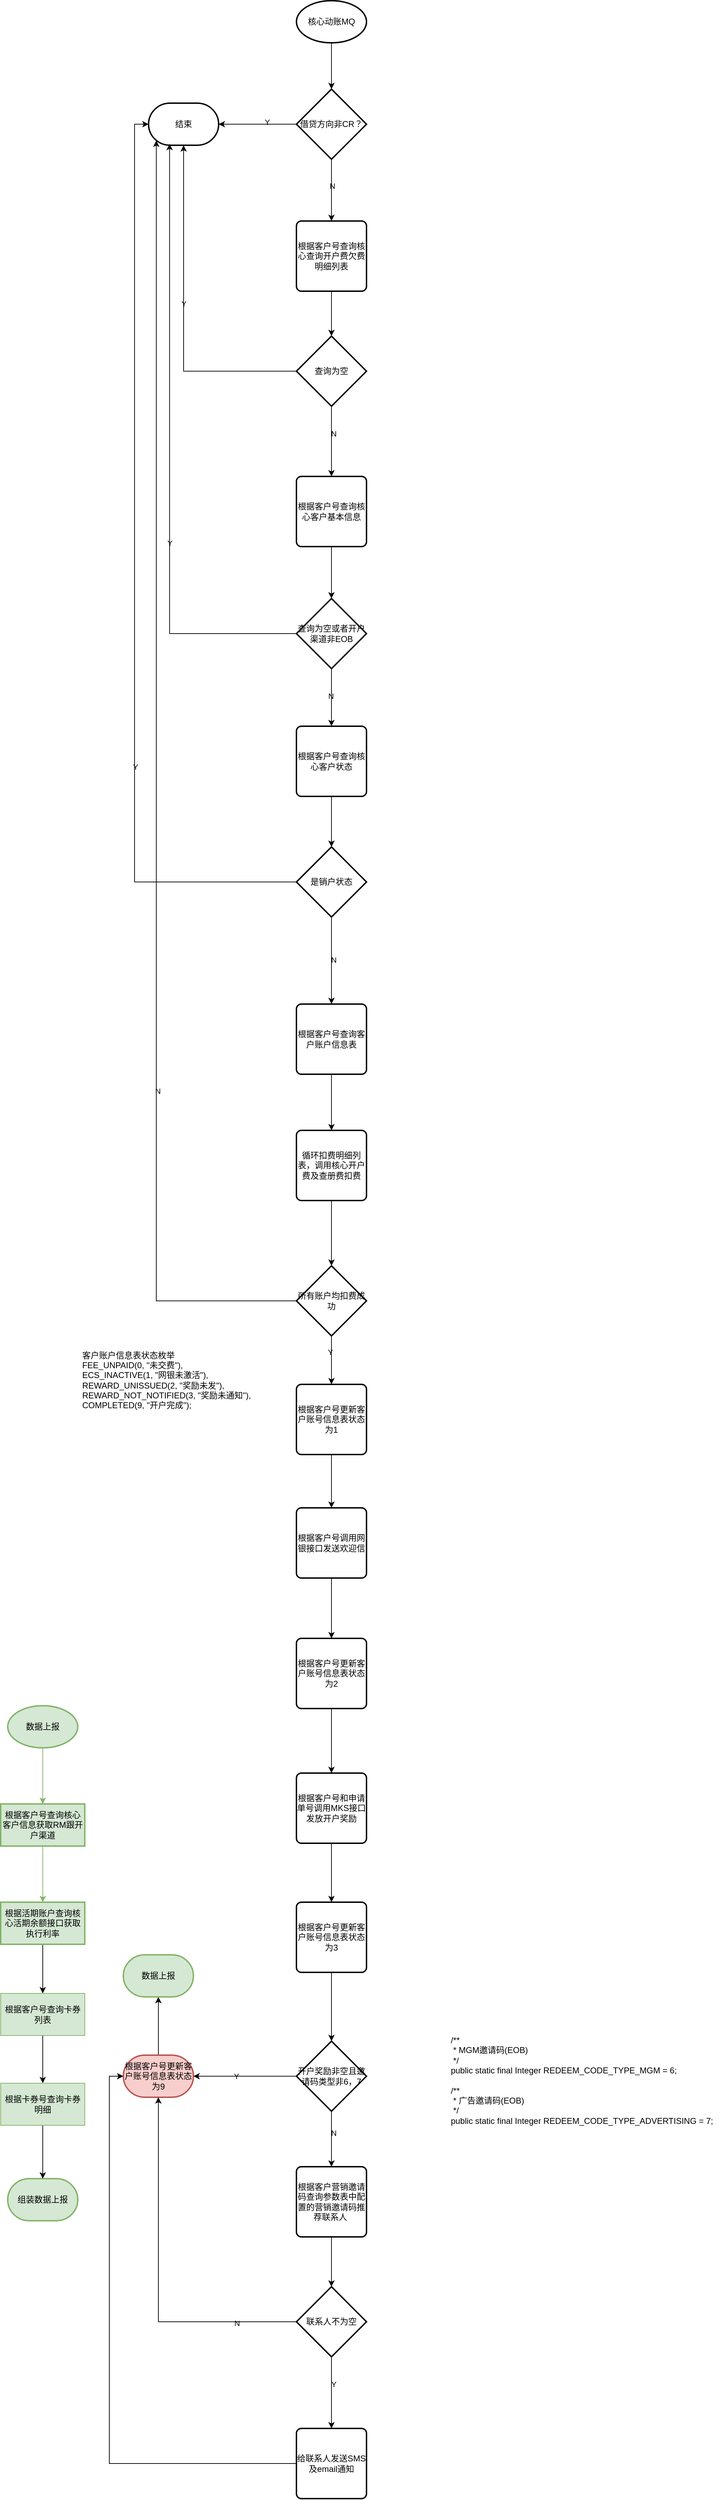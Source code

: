 <mxfile version="24.7.6">
  <diagram name="Page-1" id="G6Fa5eHBTJbQEx8plgCm">
    <mxGraphModel dx="2234" dy="1138" grid="0" gridSize="10" guides="1" tooltips="1" connect="1" arrows="1" fold="1" page="0" pageScale="1" pageWidth="827" pageHeight="1169" math="0" shadow="0">
      <root>
        <mxCell id="0" />
        <mxCell id="1" parent="0" />
        <mxCell id="7yZGR6YTy9lkh_QmW3TC-5" style="edgeStyle=orthogonalEdgeStyle;rounded=0;orthogonalLoop=1;jettySize=auto;html=1;exitX=0.5;exitY=1;exitDx=0;exitDy=0;exitPerimeter=0;fontColor=default;labelBackgroundColor=none;" parent="1" source="7yZGR6YTy9lkh_QmW3TC-1" target="7yZGR6YTy9lkh_QmW3TC-4" edge="1">
          <mxGeometry relative="1" as="geometry" />
        </mxCell>
        <mxCell id="7yZGR6YTy9lkh_QmW3TC-1" value="核心动账MQ" style="strokeWidth=2;html=1;shape=mxgraph.flowchart.start_1;whiteSpace=wrap;labelBackgroundColor=none;" parent="1" vertex="1">
          <mxGeometry x="-133" y="-107" width="100" height="60" as="geometry" />
        </mxCell>
        <mxCell id="7yZGR6YTy9lkh_QmW3TC-11" style="edgeStyle=orthogonalEdgeStyle;rounded=0;orthogonalLoop=1;jettySize=auto;html=1;exitX=0.5;exitY=1;exitDx=0;exitDy=0;exitPerimeter=0;fontColor=default;labelBackgroundColor=none;" parent="1" source="7yZGR6YTy9lkh_QmW3TC-4" target="7yZGR6YTy9lkh_QmW3TC-10" edge="1">
          <mxGeometry relative="1" as="geometry" />
        </mxCell>
        <mxCell id="7yZGR6YTy9lkh_QmW3TC-12" value="N" style="edgeLabel;html=1;align=center;verticalAlign=middle;resizable=0;points=[];labelBackgroundColor=none;" parent="7yZGR6YTy9lkh_QmW3TC-11" vertex="1" connectable="0">
          <mxGeometry x="-0.136" y="1" relative="1" as="geometry">
            <mxPoint as="offset" />
          </mxGeometry>
        </mxCell>
        <mxCell id="7yZGR6YTy9lkh_QmW3TC-4" value="借贷方向非CR？" style="strokeWidth=2;html=1;shape=mxgraph.flowchart.decision;whiteSpace=wrap;labelBackgroundColor=none;" parent="1" vertex="1">
          <mxGeometry x="-133" y="19" width="100" height="100" as="geometry" />
        </mxCell>
        <mxCell id="7yZGR6YTy9lkh_QmW3TC-6" value="结束" style="strokeWidth=2;html=1;shape=mxgraph.flowchart.terminator;whiteSpace=wrap;labelBackgroundColor=none;" parent="1" vertex="1">
          <mxGeometry x="-344" y="39" width="100" height="60" as="geometry" />
        </mxCell>
        <mxCell id="7yZGR6YTy9lkh_QmW3TC-7" style="edgeStyle=orthogonalEdgeStyle;rounded=0;orthogonalLoop=1;jettySize=auto;html=1;exitX=0;exitY=0.5;exitDx=0;exitDy=0;exitPerimeter=0;entryX=1;entryY=0.5;entryDx=0;entryDy=0;entryPerimeter=0;fontColor=default;labelBackgroundColor=none;" parent="1" source="7yZGR6YTy9lkh_QmW3TC-4" target="7yZGR6YTy9lkh_QmW3TC-6" edge="1">
          <mxGeometry relative="1" as="geometry" />
        </mxCell>
        <mxCell id="7yZGR6YTy9lkh_QmW3TC-8" value="Y" style="edgeLabel;html=1;align=center;verticalAlign=middle;resizable=0;points=[];labelBackgroundColor=none;" parent="7yZGR6YTy9lkh_QmW3TC-7" vertex="1" connectable="0">
          <mxGeometry x="-0.243" y="-3" relative="1" as="geometry">
            <mxPoint as="offset" />
          </mxGeometry>
        </mxCell>
        <mxCell id="7yZGR6YTy9lkh_QmW3TC-15" style="edgeStyle=orthogonalEdgeStyle;rounded=0;orthogonalLoop=1;jettySize=auto;html=1;exitX=0.5;exitY=1;exitDx=0;exitDy=0;labelBackgroundColor=none;fontColor=default;" parent="1" source="7yZGR6YTy9lkh_QmW3TC-10" target="7yZGR6YTy9lkh_QmW3TC-14" edge="1">
          <mxGeometry relative="1" as="geometry" />
        </mxCell>
        <mxCell id="7yZGR6YTy9lkh_QmW3TC-10" value="根据客户号查询核心查询开户费欠费明细列表" style="rounded=1;whiteSpace=wrap;html=1;absoluteArcSize=1;arcSize=14;strokeWidth=2;labelBackgroundColor=none;" parent="1" vertex="1">
          <mxGeometry x="-133" y="207" width="100" height="100" as="geometry" />
        </mxCell>
        <mxCell id="7yZGR6YTy9lkh_QmW3TC-19" style="edgeStyle=orthogonalEdgeStyle;rounded=0;orthogonalLoop=1;jettySize=auto;html=1;exitX=0.5;exitY=1;exitDx=0;exitDy=0;exitPerimeter=0;labelBackgroundColor=none;fontColor=default;" parent="1" source="7yZGR6YTy9lkh_QmW3TC-14" target="7yZGR6YTy9lkh_QmW3TC-18" edge="1">
          <mxGeometry relative="1" as="geometry" />
        </mxCell>
        <mxCell id="7yZGR6YTy9lkh_QmW3TC-20" value="N" style="edgeLabel;html=1;align=center;verticalAlign=middle;resizable=0;points=[];labelBackgroundColor=none;" parent="7yZGR6YTy9lkh_QmW3TC-19" vertex="1" connectable="0">
          <mxGeometry x="-0.22" y="3" relative="1" as="geometry">
            <mxPoint as="offset" />
          </mxGeometry>
        </mxCell>
        <mxCell id="7yZGR6YTy9lkh_QmW3TC-14" value="查询为空" style="strokeWidth=2;html=1;shape=mxgraph.flowchart.decision;whiteSpace=wrap;labelBackgroundColor=none;" parent="1" vertex="1">
          <mxGeometry x="-133" y="371" width="100" height="100" as="geometry" />
        </mxCell>
        <mxCell id="7yZGR6YTy9lkh_QmW3TC-16" style="edgeStyle=orthogonalEdgeStyle;rounded=0;orthogonalLoop=1;jettySize=auto;html=1;exitX=0;exitY=0.5;exitDx=0;exitDy=0;exitPerimeter=0;entryX=0.5;entryY=1;entryDx=0;entryDy=0;entryPerimeter=0;labelBackgroundColor=none;fontColor=default;" parent="1" source="7yZGR6YTy9lkh_QmW3TC-14" target="7yZGR6YTy9lkh_QmW3TC-6" edge="1">
          <mxGeometry relative="1" as="geometry" />
        </mxCell>
        <mxCell id="7yZGR6YTy9lkh_QmW3TC-17" value="Y" style="edgeLabel;html=1;align=center;verticalAlign=middle;resizable=0;points=[];labelBackgroundColor=none;" parent="7yZGR6YTy9lkh_QmW3TC-16" vertex="1" connectable="0">
          <mxGeometry x="0.064" relative="1" as="geometry">
            <mxPoint as="offset" />
          </mxGeometry>
        </mxCell>
        <mxCell id="7yZGR6YTy9lkh_QmW3TC-22" style="edgeStyle=orthogonalEdgeStyle;rounded=0;orthogonalLoop=1;jettySize=auto;html=1;exitX=0.5;exitY=1;exitDx=0;exitDy=0;labelBackgroundColor=none;fontColor=default;" parent="1" source="7yZGR6YTy9lkh_QmW3TC-18" target="7yZGR6YTy9lkh_QmW3TC-21" edge="1">
          <mxGeometry relative="1" as="geometry" />
        </mxCell>
        <mxCell id="7yZGR6YTy9lkh_QmW3TC-18" value="根据客户号查询核心客户基本信息" style="rounded=1;whiteSpace=wrap;html=1;absoluteArcSize=1;arcSize=14;strokeWidth=2;labelBackgroundColor=none;" parent="1" vertex="1">
          <mxGeometry x="-133" y="571" width="100" height="100" as="geometry" />
        </mxCell>
        <mxCell id="7yZGR6YTy9lkh_QmW3TC-27" style="edgeStyle=orthogonalEdgeStyle;rounded=0;orthogonalLoop=1;jettySize=auto;html=1;exitX=0.5;exitY=1;exitDx=0;exitDy=0;exitPerimeter=0;labelBackgroundColor=none;fontColor=default;" parent="1" source="7yZGR6YTy9lkh_QmW3TC-21" target="7yZGR6YTy9lkh_QmW3TC-26" edge="1">
          <mxGeometry relative="1" as="geometry" />
        </mxCell>
        <mxCell id="7yZGR6YTy9lkh_QmW3TC-32" value="N" style="edgeLabel;html=1;align=center;verticalAlign=middle;resizable=0;points=[];labelBackgroundColor=none;" parent="7yZGR6YTy9lkh_QmW3TC-27" vertex="1" connectable="0">
          <mxGeometry x="-0.049" y="-1" relative="1" as="geometry">
            <mxPoint as="offset" />
          </mxGeometry>
        </mxCell>
        <mxCell id="7yZGR6YTy9lkh_QmW3TC-21" value="查询为空或者开户渠道非EOB" style="strokeWidth=2;html=1;shape=mxgraph.flowchart.decision;whiteSpace=wrap;labelBackgroundColor=none;" parent="1" vertex="1">
          <mxGeometry x="-133" y="745" width="100" height="100" as="geometry" />
        </mxCell>
        <mxCell id="7yZGR6YTy9lkh_QmW3TC-29" style="edgeStyle=orthogonalEdgeStyle;rounded=0;orthogonalLoop=1;jettySize=auto;html=1;exitX=0.5;exitY=1;exitDx=0;exitDy=0;labelBackgroundColor=none;fontColor=default;" parent="1" source="7yZGR6YTy9lkh_QmW3TC-26" target="7yZGR6YTy9lkh_QmW3TC-28" edge="1">
          <mxGeometry relative="1" as="geometry" />
        </mxCell>
        <mxCell id="7yZGR6YTy9lkh_QmW3TC-26" value="根据客户号查询核心客户状态" style="rounded=1;whiteSpace=wrap;html=1;absoluteArcSize=1;arcSize=14;strokeWidth=2;labelBackgroundColor=none;" parent="1" vertex="1">
          <mxGeometry x="-133" y="927" width="100" height="100" as="geometry" />
        </mxCell>
        <mxCell id="7yZGR6YTy9lkh_QmW3TC-41" style="edgeStyle=orthogonalEdgeStyle;rounded=0;orthogonalLoop=1;jettySize=auto;html=1;exitX=0.5;exitY=1;exitDx=0;exitDy=0;exitPerimeter=0;labelBackgroundColor=none;fontColor=default;" parent="1" source="7yZGR6YTy9lkh_QmW3TC-28" target="7yZGR6YTy9lkh_QmW3TC-40" edge="1">
          <mxGeometry relative="1" as="geometry" />
        </mxCell>
        <mxCell id="7yZGR6YTy9lkh_QmW3TC-42" value="N" style="edgeLabel;html=1;align=center;verticalAlign=middle;resizable=0;points=[];labelBackgroundColor=none;" parent="7yZGR6YTy9lkh_QmW3TC-41" vertex="1" connectable="0">
          <mxGeometry x="-0.016" y="3" relative="1" as="geometry">
            <mxPoint as="offset" />
          </mxGeometry>
        </mxCell>
        <mxCell id="7yZGR6YTy9lkh_QmW3TC-28" value="是销户状态" style="strokeWidth=2;html=1;shape=mxgraph.flowchart.decision;whiteSpace=wrap;labelBackgroundColor=none;" parent="1" vertex="1">
          <mxGeometry x="-133" y="1099" width="100" height="100" as="geometry" />
        </mxCell>
        <mxCell id="7yZGR6YTy9lkh_QmW3TC-30" style="edgeStyle=orthogonalEdgeStyle;rounded=0;orthogonalLoop=1;jettySize=auto;html=1;exitX=0;exitY=0.5;exitDx=0;exitDy=0;exitPerimeter=0;entryX=0;entryY=0.5;entryDx=0;entryDy=0;entryPerimeter=0;labelBackgroundColor=none;fontColor=default;" parent="1" source="7yZGR6YTy9lkh_QmW3TC-28" target="7yZGR6YTy9lkh_QmW3TC-6" edge="1">
          <mxGeometry relative="1" as="geometry" />
        </mxCell>
        <mxCell id="7yZGR6YTy9lkh_QmW3TC-31" value="Y" style="edgeLabel;html=1;align=center;verticalAlign=middle;resizable=0;points=[];labelBackgroundColor=none;" parent="7yZGR6YTy9lkh_QmW3TC-30" vertex="1" connectable="0">
          <mxGeometry x="-0.406" y="-1" relative="1" as="geometry">
            <mxPoint as="offset" />
          </mxGeometry>
        </mxCell>
        <mxCell id="7yZGR6YTy9lkh_QmW3TC-44" value="" style="edgeStyle=orthogonalEdgeStyle;rounded=0;orthogonalLoop=1;jettySize=auto;html=1;labelBackgroundColor=none;fontColor=default;" parent="1" source="7yZGR6YTy9lkh_QmW3TC-40" target="7yZGR6YTy9lkh_QmW3TC-43" edge="1">
          <mxGeometry relative="1" as="geometry" />
        </mxCell>
        <mxCell id="7yZGR6YTy9lkh_QmW3TC-40" value="根据客户号查询客户账户信息表" style="rounded=1;whiteSpace=wrap;html=1;absoluteArcSize=1;arcSize=14;strokeWidth=2;labelBackgroundColor=none;" parent="1" vertex="1">
          <mxGeometry x="-133" y="1323" width="100" height="100" as="geometry" />
        </mxCell>
        <mxCell id="7yZGR6YTy9lkh_QmW3TC-43" value="循环扣费明细列表，调用核心开户费及查册费扣费" style="rounded=1;whiteSpace=wrap;html=1;absoluteArcSize=1;arcSize=14;strokeWidth=2;labelBackgroundColor=none;" parent="1" vertex="1">
          <mxGeometry x="-133" y="1503" width="100" height="100" as="geometry" />
        </mxCell>
        <mxCell id="7yZGR6YTy9lkh_QmW3TC-50" style="edgeStyle=orthogonalEdgeStyle;rounded=0;orthogonalLoop=1;jettySize=auto;html=1;exitX=0.5;exitY=1;exitDx=0;exitDy=0;exitPerimeter=0;labelBackgroundColor=none;fontColor=default;" parent="1" source="7yZGR6YTy9lkh_QmW3TC-47" target="7yZGR6YTy9lkh_QmW3TC-49" edge="1">
          <mxGeometry relative="1" as="geometry" />
        </mxCell>
        <mxCell id="7yZGR6YTy9lkh_QmW3TC-51" value="Y" style="edgeLabel;html=1;align=center;verticalAlign=middle;resizable=0;points=[];labelBackgroundColor=none;" parent="7yZGR6YTy9lkh_QmW3TC-50" vertex="1" connectable="0">
          <mxGeometry x="-0.333" y="-2" relative="1" as="geometry">
            <mxPoint as="offset" />
          </mxGeometry>
        </mxCell>
        <mxCell id="7yZGR6YTy9lkh_QmW3TC-47" value="所有账户均扣费成功" style="strokeWidth=2;html=1;shape=mxgraph.flowchart.decision;whiteSpace=wrap;labelBackgroundColor=none;" parent="1" vertex="1">
          <mxGeometry x="-133" y="1696" width="100" height="100" as="geometry" />
        </mxCell>
        <mxCell id="7yZGR6YTy9lkh_QmW3TC-48" style="edgeStyle=orthogonalEdgeStyle;rounded=0;orthogonalLoop=1;jettySize=auto;html=1;exitX=0.5;exitY=1;exitDx=0;exitDy=0;entryX=0.5;entryY=0;entryDx=0;entryDy=0;entryPerimeter=0;labelBackgroundColor=none;fontColor=default;" parent="1" source="7yZGR6YTy9lkh_QmW3TC-43" target="7yZGR6YTy9lkh_QmW3TC-47" edge="1">
          <mxGeometry relative="1" as="geometry" />
        </mxCell>
        <mxCell id="7yZGR6YTy9lkh_QmW3TC-59" style="edgeStyle=orthogonalEdgeStyle;rounded=0;orthogonalLoop=1;jettySize=auto;html=1;exitX=0.5;exitY=1;exitDx=0;exitDy=0;labelBackgroundColor=none;fontColor=default;" parent="1" source="7yZGR6YTy9lkh_QmW3TC-49" target="7yZGR6YTy9lkh_QmW3TC-58" edge="1">
          <mxGeometry relative="1" as="geometry" />
        </mxCell>
        <mxCell id="7yZGR6YTy9lkh_QmW3TC-49" value="根据客户号更新客户账号信息表状态为1" style="rounded=1;whiteSpace=wrap;html=1;absoluteArcSize=1;arcSize=14;strokeWidth=2;labelBackgroundColor=none;" parent="1" vertex="1">
          <mxGeometry x="-133" y="1865" width="100" height="100" as="geometry" />
        </mxCell>
        <mxCell id="7yZGR6YTy9lkh_QmW3TC-53" style="edgeStyle=orthogonalEdgeStyle;rounded=0;orthogonalLoop=1;jettySize=auto;html=1;exitX=0;exitY=0.5;exitDx=0;exitDy=0;exitPerimeter=0;entryX=0.11;entryY=0.89;entryDx=0;entryDy=0;entryPerimeter=0;labelBackgroundColor=none;fontColor=default;" parent="1" source="7yZGR6YTy9lkh_QmW3TC-47" target="7yZGR6YTy9lkh_QmW3TC-6" edge="1">
          <mxGeometry relative="1" as="geometry" />
        </mxCell>
        <mxCell id="7yZGR6YTy9lkh_QmW3TC-54" value="N" style="edgeLabel;html=1;align=center;verticalAlign=middle;resizable=0;points=[];labelBackgroundColor=none;" parent="7yZGR6YTy9lkh_QmW3TC-53" vertex="1" connectable="0">
          <mxGeometry x="-0.461" y="-2" relative="1" as="geometry">
            <mxPoint as="offset" />
          </mxGeometry>
        </mxCell>
        <mxCell id="7yZGR6YTy9lkh_QmW3TC-56" value="&lt;div&gt;&lt;br&gt;&lt;/div&gt;&amp;nbsp; &amp;nbsp; 客户账户信息表状态枚举&lt;div style=&quot;&quot;&gt;&amp;nbsp; &amp;nbsp; FEE_UNPAID(0, &quot;未交费&quot;),&lt;/div&gt;&lt;div&gt;&amp;nbsp; &amp;nbsp; ECS_INACTIVE(1, &quot;网银未激活&quot;),&lt;/div&gt;&lt;div&gt;&amp;nbsp; &amp;nbsp; REWARD_UNISSUED(2, &quot;奖励未发&quot;),&lt;/div&gt;&lt;div&gt;&amp;nbsp; &amp;nbsp; REWARD_NOT_NOTIFIED(3, &quot;奖励未通知&quot;),&lt;/div&gt;&lt;div&gt;&amp;nbsp; &amp;nbsp; COMPLETED(9, &quot;开户完成&quot;);&lt;/div&gt;" style="text;html=1;align=left;verticalAlign=middle;whiteSpace=wrap;rounded=0;labelBackgroundColor=none;" parent="1" vertex="1">
          <mxGeometry x="-454" y="1787" width="278" height="129" as="geometry" />
        </mxCell>
        <mxCell id="7yZGR6YTy9lkh_QmW3TC-61" style="edgeStyle=orthogonalEdgeStyle;rounded=0;orthogonalLoop=1;jettySize=auto;html=1;exitX=0.5;exitY=1;exitDx=0;exitDy=0;labelBackgroundColor=none;fontColor=default;" parent="1" source="7yZGR6YTy9lkh_QmW3TC-58" target="7yZGR6YTy9lkh_QmW3TC-60" edge="1">
          <mxGeometry relative="1" as="geometry" />
        </mxCell>
        <mxCell id="7yZGR6YTy9lkh_QmW3TC-58" value="根据客户号调用网银接口发送欢迎信" style="rounded=1;whiteSpace=wrap;html=1;absoluteArcSize=1;arcSize=14;strokeWidth=2;labelBackgroundColor=none;" parent="1" vertex="1">
          <mxGeometry x="-133" y="2041" width="100" height="100" as="geometry" />
        </mxCell>
        <mxCell id="7yZGR6YTy9lkh_QmW3TC-63" style="edgeStyle=orthogonalEdgeStyle;rounded=0;orthogonalLoop=1;jettySize=auto;html=1;exitX=0.5;exitY=1;exitDx=0;exitDy=0;entryX=0.5;entryY=0;entryDx=0;entryDy=0;labelBackgroundColor=none;fontColor=default;" parent="1" source="7yZGR6YTy9lkh_QmW3TC-60" target="7yZGR6YTy9lkh_QmW3TC-62" edge="1">
          <mxGeometry relative="1" as="geometry" />
        </mxCell>
        <mxCell id="7yZGR6YTy9lkh_QmW3TC-60" value="根据客户号更新客户账号信息表状态为2" style="rounded=1;whiteSpace=wrap;html=1;absoluteArcSize=1;arcSize=14;strokeWidth=2;labelBackgroundColor=none;" parent="1" vertex="1">
          <mxGeometry x="-133" y="2227" width="100" height="100" as="geometry" />
        </mxCell>
        <mxCell id="7yZGR6YTy9lkh_QmW3TC-66" style="edgeStyle=orthogonalEdgeStyle;rounded=0;orthogonalLoop=1;jettySize=auto;html=1;exitX=0.5;exitY=1;exitDx=0;exitDy=0;entryX=0.5;entryY=0;entryDx=0;entryDy=0;labelBackgroundColor=none;fontColor=default;" parent="1" source="7yZGR6YTy9lkh_QmW3TC-62" target="7yZGR6YTy9lkh_QmW3TC-65" edge="1">
          <mxGeometry relative="1" as="geometry" />
        </mxCell>
        <mxCell id="7yZGR6YTy9lkh_QmW3TC-62" value="根据客户号和申请单号调用MKS接口发放开户奖励" style="rounded=1;whiteSpace=wrap;html=1;absoluteArcSize=1;arcSize=14;strokeWidth=2;labelBackgroundColor=none;" parent="1" vertex="1">
          <mxGeometry x="-133" y="2419" width="100" height="100" as="geometry" />
        </mxCell>
        <mxCell id="7yZGR6YTy9lkh_QmW3TC-69" style="edgeStyle=orthogonalEdgeStyle;rounded=0;orthogonalLoop=1;jettySize=auto;html=1;exitX=0.5;exitY=1;exitDx=0;exitDy=0;labelBackgroundColor=none;fontColor=default;" parent="1" source="7yZGR6YTy9lkh_QmW3TC-65" target="7yZGR6YTy9lkh_QmW3TC-68" edge="1">
          <mxGeometry relative="1" as="geometry" />
        </mxCell>
        <mxCell id="7yZGR6YTy9lkh_QmW3TC-65" value="根据客户号更新客户账号信息表状态为3" style="rounded=1;whiteSpace=wrap;html=1;absoluteArcSize=1;arcSize=14;strokeWidth=2;labelBackgroundColor=none;" parent="1" vertex="1">
          <mxGeometry x="-133" y="2603" width="100" height="100" as="geometry" />
        </mxCell>
        <mxCell id="7yZGR6YTy9lkh_QmW3TC-71" style="edgeStyle=orthogonalEdgeStyle;rounded=0;orthogonalLoop=1;jettySize=auto;html=1;exitX=0;exitY=0.5;exitDx=0;exitDy=0;exitPerimeter=0;labelBackgroundColor=none;fontColor=default;" parent="1" source="7yZGR6YTy9lkh_QmW3TC-68" target="7yZGR6YTy9lkh_QmW3TC-70" edge="1">
          <mxGeometry relative="1" as="geometry" />
        </mxCell>
        <mxCell id="7yZGR6YTy9lkh_QmW3TC-72" value="Y" style="edgeLabel;html=1;align=center;verticalAlign=middle;resizable=0;points=[];labelBackgroundColor=none;" parent="7yZGR6YTy9lkh_QmW3TC-71" vertex="1" connectable="0">
          <mxGeometry x="0.17" relative="1" as="geometry">
            <mxPoint as="offset" />
          </mxGeometry>
        </mxCell>
        <mxCell id="7yZGR6YTy9lkh_QmW3TC-74" style="edgeStyle=orthogonalEdgeStyle;rounded=0;orthogonalLoop=1;jettySize=auto;html=1;exitX=0.5;exitY=1;exitDx=0;exitDy=0;exitPerimeter=0;labelBackgroundColor=none;fontColor=default;" parent="1" source="7yZGR6YTy9lkh_QmW3TC-68" target="7yZGR6YTy9lkh_QmW3TC-73" edge="1">
          <mxGeometry relative="1" as="geometry" />
        </mxCell>
        <mxCell id="7yZGR6YTy9lkh_QmW3TC-88" value="N" style="edgeLabel;html=1;align=center;verticalAlign=middle;resizable=0;points=[];labelBackgroundColor=none;" parent="7yZGR6YTy9lkh_QmW3TC-74" vertex="1" connectable="0">
          <mxGeometry x="-0.215" y="3" relative="1" as="geometry">
            <mxPoint as="offset" />
          </mxGeometry>
        </mxCell>
        <mxCell id="7yZGR6YTy9lkh_QmW3TC-68" value="开户奖励非空且邀请码类型非6，7" style="strokeWidth=2;html=1;shape=mxgraph.flowchart.decision;whiteSpace=wrap;labelBackgroundColor=none;" parent="1" vertex="1">
          <mxGeometry x="-133" y="2801" width="100" height="100" as="geometry" />
        </mxCell>
        <mxCell id="lp0c0494INYD645WTaB0-22" style="edgeStyle=orthogonalEdgeStyle;rounded=0;orthogonalLoop=1;jettySize=auto;html=1;exitX=0.5;exitY=0;exitDx=0;exitDy=0;exitPerimeter=0;" parent="1" source="7yZGR6YTy9lkh_QmW3TC-70" target="lp0c0494INYD645WTaB0-20" edge="1">
          <mxGeometry relative="1" as="geometry" />
        </mxCell>
        <mxCell id="7yZGR6YTy9lkh_QmW3TC-70" value="根据客户号更新客户账号信息表状态为9" style="strokeWidth=2;html=1;shape=mxgraph.flowchart.terminator;whiteSpace=wrap;labelBackgroundColor=none;fillColor=#f8cecc;strokeColor=#b85450;" parent="1" vertex="1">
          <mxGeometry x="-380" y="2821" width="100" height="60" as="geometry" />
        </mxCell>
        <mxCell id="7yZGR6YTy9lkh_QmW3TC-79" style="edgeStyle=orthogonalEdgeStyle;rounded=0;orthogonalLoop=1;jettySize=auto;html=1;exitX=0.5;exitY=1;exitDx=0;exitDy=0;labelBackgroundColor=none;fontColor=default;" parent="1" source="7yZGR6YTy9lkh_QmW3TC-73" target="7yZGR6YTy9lkh_QmW3TC-76" edge="1">
          <mxGeometry relative="1" as="geometry" />
        </mxCell>
        <mxCell id="7yZGR6YTy9lkh_QmW3TC-73" value="根据客户营销邀请码查询参数表中配置的营销邀请码推荐联系人&amp;nbsp;" style="rounded=1;whiteSpace=wrap;html=1;absoluteArcSize=1;arcSize=14;strokeWidth=2;labelBackgroundColor=none;" parent="1" vertex="1">
          <mxGeometry x="-133" y="2980" width="100" height="100" as="geometry" />
        </mxCell>
        <mxCell id="7yZGR6YTy9lkh_QmW3TC-80" style="edgeStyle=orthogonalEdgeStyle;rounded=0;orthogonalLoop=1;jettySize=auto;html=1;exitX=0;exitY=0.5;exitDx=0;exitDy=0;exitPerimeter=0;labelBackgroundColor=none;fontColor=default;" parent="1" source="7yZGR6YTy9lkh_QmW3TC-76" target="7yZGR6YTy9lkh_QmW3TC-70" edge="1">
          <mxGeometry relative="1" as="geometry" />
        </mxCell>
        <mxCell id="7yZGR6YTy9lkh_QmW3TC-81" value="N" style="edgeLabel;html=1;align=center;verticalAlign=middle;resizable=0;points=[];labelBackgroundColor=none;" parent="7yZGR6YTy9lkh_QmW3TC-80" vertex="1" connectable="0">
          <mxGeometry x="-0.671" y="2" relative="1" as="geometry">
            <mxPoint as="offset" />
          </mxGeometry>
        </mxCell>
        <mxCell id="7yZGR6YTy9lkh_QmW3TC-83" style="edgeStyle=orthogonalEdgeStyle;rounded=0;orthogonalLoop=1;jettySize=auto;html=1;exitX=0.5;exitY=1;exitDx=0;exitDy=0;exitPerimeter=0;labelBackgroundColor=none;fontColor=default;" parent="1" source="7yZGR6YTy9lkh_QmW3TC-76" target="7yZGR6YTy9lkh_QmW3TC-82" edge="1">
          <mxGeometry relative="1" as="geometry" />
        </mxCell>
        <mxCell id="7yZGR6YTy9lkh_QmW3TC-84" value="Y" style="edgeLabel;html=1;align=center;verticalAlign=middle;resizable=0;points=[];labelBackgroundColor=none;" parent="7yZGR6YTy9lkh_QmW3TC-83" vertex="1" connectable="0">
          <mxGeometry x="-0.235" y="3" relative="1" as="geometry">
            <mxPoint as="offset" />
          </mxGeometry>
        </mxCell>
        <mxCell id="7yZGR6YTy9lkh_QmW3TC-76" value="联系人不为空" style="strokeWidth=2;html=1;shape=mxgraph.flowchart.decision;whiteSpace=wrap;labelBackgroundColor=none;" parent="1" vertex="1">
          <mxGeometry x="-133" y="3151" width="100" height="100" as="geometry" />
        </mxCell>
        <mxCell id="7yZGR6YTy9lkh_QmW3TC-82" value="给联系人发送SMS及email通知" style="rounded=1;whiteSpace=wrap;html=1;absoluteArcSize=1;arcSize=14;strokeWidth=2;labelBackgroundColor=none;" parent="1" vertex="1">
          <mxGeometry x="-133" y="3353" width="100" height="100" as="geometry" />
        </mxCell>
        <mxCell id="7yZGR6YTy9lkh_QmW3TC-85" style="edgeStyle=orthogonalEdgeStyle;rounded=0;orthogonalLoop=1;jettySize=auto;html=1;exitX=0;exitY=0.5;exitDx=0;exitDy=0;entryX=0;entryY=0.5;entryDx=0;entryDy=0;entryPerimeter=0;labelBackgroundColor=none;fontColor=default;" parent="1" source="7yZGR6YTy9lkh_QmW3TC-82" target="7yZGR6YTy9lkh_QmW3TC-70" edge="1">
          <mxGeometry relative="1" as="geometry" />
        </mxCell>
        <mxCell id="7yZGR6YTy9lkh_QmW3TC-86" style="edgeStyle=orthogonalEdgeStyle;rounded=0;orthogonalLoop=1;jettySize=auto;html=1;exitX=0;exitY=0.5;exitDx=0;exitDy=0;exitPerimeter=0;entryX=0.3;entryY=0.967;entryDx=0;entryDy=0;entryPerimeter=0;fontColor=default;labelBackgroundColor=none;" parent="1" source="7yZGR6YTy9lkh_QmW3TC-21" target="7yZGR6YTy9lkh_QmW3TC-6" edge="1">
          <mxGeometry relative="1" as="geometry" />
        </mxCell>
        <mxCell id="7yZGR6YTy9lkh_QmW3TC-87" value="Y" style="edgeLabel;html=1;align=center;verticalAlign=middle;resizable=0;points=[];labelBackgroundColor=none;" parent="7yZGR6YTy9lkh_QmW3TC-86" vertex="1" connectable="0">
          <mxGeometry x="-0.295" relative="1" as="geometry">
            <mxPoint as="offset" />
          </mxGeometry>
        </mxCell>
        <mxCell id="7yZGR6YTy9lkh_QmW3TC-89" value="&lt;div&gt;&amp;nbsp; &amp;nbsp; /**&lt;/div&gt;&lt;div&gt;&amp;nbsp; &amp;nbsp; &amp;nbsp;* MGM邀请码(EOB)&lt;/div&gt;&lt;div&gt;&amp;nbsp; &amp;nbsp; &amp;nbsp;*/&lt;/div&gt;&lt;div&gt;&amp;nbsp; &amp;nbsp; public static final Integer REDEEM_CODE_TYPE_MGM = 6;&lt;/div&gt;&lt;div&gt;&lt;br&gt;&lt;/div&gt;&lt;div&gt;&amp;nbsp; &amp;nbsp; /**&lt;/div&gt;&lt;div&gt;&amp;nbsp; &amp;nbsp; &amp;nbsp;* 广告邀请码(EOB)&lt;/div&gt;&lt;div&gt;&amp;nbsp; &amp;nbsp; &amp;nbsp;*/&lt;/div&gt;&lt;div&gt;&amp;nbsp; &amp;nbsp; public static final Integer REDEEM_CODE_TYPE_ADVERTISING = 7;&lt;/div&gt;" style="text;html=1;align=left;verticalAlign=middle;whiteSpace=wrap;rounded=0;" parent="1" vertex="1">
          <mxGeometry x="72" y="2766" width="397" height="181" as="geometry" />
        </mxCell>
        <mxCell id="lp0c0494INYD645WTaB0-13" value="" style="edgeStyle=orthogonalEdgeStyle;rounded=0;orthogonalLoop=1;jettySize=auto;html=1;fillColor=#d5e8d4;strokeColor=#82b366;" parent="1" source="lp0c0494INYD645WTaB0-11" target="lp0c0494INYD645WTaB0-12" edge="1">
          <mxGeometry relative="1" as="geometry" />
        </mxCell>
        <mxCell id="lp0c0494INYD645WTaB0-11" value="数据上报" style="strokeWidth=2;html=1;shape=mxgraph.flowchart.start_1;whiteSpace=wrap;fillColor=#d5e8d4;strokeColor=#82b366;" parent="1" vertex="1">
          <mxGeometry x="-545" y="2323" width="100" height="60" as="geometry" />
        </mxCell>
        <mxCell id="lp0c0494INYD645WTaB0-15" value="" style="edgeStyle=orthogonalEdgeStyle;rounded=0;orthogonalLoop=1;jettySize=auto;html=1;fillColor=#d5e8d4;strokeColor=#82b366;" parent="1" source="lp0c0494INYD645WTaB0-12" target="lp0c0494INYD645WTaB0-14" edge="1">
          <mxGeometry relative="1" as="geometry" />
        </mxCell>
        <mxCell id="lp0c0494INYD645WTaB0-12" value="根据客户号查询核心客户信息获取RM跟开户渠道" style="whiteSpace=wrap;html=1;strokeWidth=2;fillColor=#d5e8d4;strokeColor=#82b366;" parent="1" vertex="1">
          <mxGeometry x="-555" y="2463" width="120" height="60" as="geometry" />
        </mxCell>
        <mxCell id="enanLcYGxRLCyGgx1AOk-2" style="edgeStyle=orthogonalEdgeStyle;rounded=0;orthogonalLoop=1;jettySize=auto;html=1;exitX=0.5;exitY=1;exitDx=0;exitDy=0;" edge="1" parent="1" source="lp0c0494INYD645WTaB0-14" target="enanLcYGxRLCyGgx1AOk-1">
          <mxGeometry relative="1" as="geometry" />
        </mxCell>
        <mxCell id="lp0c0494INYD645WTaB0-14" value="根据活期账户查询核心活期余额接口获取执行利率" style="whiteSpace=wrap;html=1;strokeWidth=2;fillColor=#d5e8d4;strokeColor=#82b366;" parent="1" vertex="1">
          <mxGeometry x="-555" y="2603" width="120" height="60" as="geometry" />
        </mxCell>
        <mxCell id="lp0c0494INYD645WTaB0-18" value="组装数据上报" style="strokeWidth=2;html=1;shape=mxgraph.flowchart.terminator;whiteSpace=wrap;fillColor=#d5e8d4;strokeColor=#82b366;" parent="1" vertex="1">
          <mxGeometry x="-545" y="2997" width="100" height="60" as="geometry" />
        </mxCell>
        <mxCell id="lp0c0494INYD645WTaB0-20" value="数据上报" style="strokeWidth=2;html=1;shape=mxgraph.flowchart.terminator;whiteSpace=wrap;fillColor=#d5e8d4;strokeColor=#82b366;" parent="1" vertex="1">
          <mxGeometry x="-380" y="2678" width="100" height="60" as="geometry" />
        </mxCell>
        <mxCell id="enanLcYGxRLCyGgx1AOk-4" style="edgeStyle=orthogonalEdgeStyle;rounded=0;orthogonalLoop=1;jettySize=auto;html=1;exitX=0.5;exitY=1;exitDx=0;exitDy=0;" edge="1" parent="1" source="enanLcYGxRLCyGgx1AOk-1" target="enanLcYGxRLCyGgx1AOk-3">
          <mxGeometry relative="1" as="geometry" />
        </mxCell>
        <mxCell id="enanLcYGxRLCyGgx1AOk-1" value="根据客户号查询卡券列表" style="rounded=0;whiteSpace=wrap;html=1;fillColor=#d5e8d4;strokeColor=#82b366;" vertex="1" parent="1">
          <mxGeometry x="-555" y="2733" width="120" height="60" as="geometry" />
        </mxCell>
        <mxCell id="enanLcYGxRLCyGgx1AOk-5" style="edgeStyle=orthogonalEdgeStyle;rounded=0;orthogonalLoop=1;jettySize=auto;html=1;exitX=0.5;exitY=1;exitDx=0;exitDy=0;" edge="1" parent="1" source="enanLcYGxRLCyGgx1AOk-3" target="lp0c0494INYD645WTaB0-18">
          <mxGeometry relative="1" as="geometry" />
        </mxCell>
        <mxCell id="enanLcYGxRLCyGgx1AOk-3" value="根据卡券号查询卡券明细" style="rounded=0;whiteSpace=wrap;html=1;fillColor=#d5e8d4;strokeColor=#82b366;" vertex="1" parent="1">
          <mxGeometry x="-555" y="2861" width="120" height="60" as="geometry" />
        </mxCell>
      </root>
    </mxGraphModel>
  </diagram>
</mxfile>
